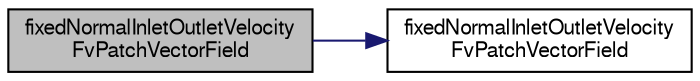 digraph "fixedNormalInletOutletVelocityFvPatchVectorField"
{
  bgcolor="transparent";
  edge [fontname="FreeSans",fontsize="10",labelfontname="FreeSans",labelfontsize="10"];
  node [fontname="FreeSans",fontsize="10",shape=record];
  rankdir="LR";
  Node12 [label="fixedNormalInletOutletVelocity\lFvPatchVectorField",height=0.2,width=0.4,color="black", fillcolor="grey75", style="filled", fontcolor="black"];
  Node12 -> Node13 [color="midnightblue",fontsize="10",style="solid",fontname="FreeSans"];
  Node13 [label="fixedNormalInletOutletVelocity\lFvPatchVectorField",height=0.2,width=0.4,color="black",URL="$a22114.html#a0d60d4bf9a447f3a09e8acd51d2878f1",tooltip="Construct from patch and internal field. "];
}
